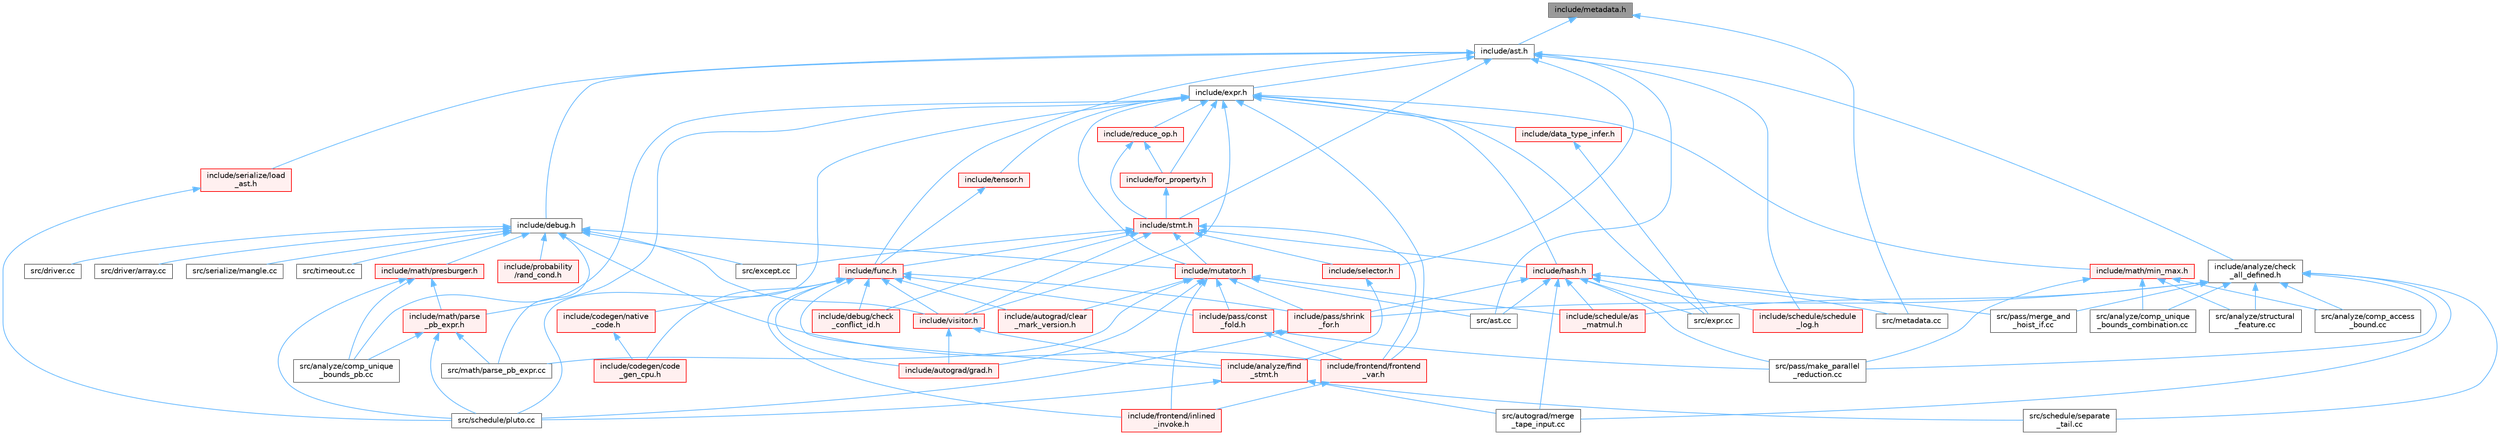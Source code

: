 digraph "include/metadata.h"
{
 // LATEX_PDF_SIZE
  bgcolor="transparent";
  edge [fontname=Helvetica,fontsize=10,labelfontname=Helvetica,labelfontsize=10];
  node [fontname=Helvetica,fontsize=10,shape=box,height=0.2,width=0.4];
  Node1 [label="include/metadata.h",height=0.2,width=0.4,color="gray40", fillcolor="grey60", style="filled", fontcolor="black",tooltip=" "];
  Node1 -> Node2 [dir="back",color="steelblue1",style="solid"];
  Node2 [label="include/ast.h",height=0.2,width=0.4,color="grey40", fillcolor="white", style="filled",URL="$ast_8h.html",tooltip=" "];
  Node2 -> Node3 [dir="back",color="steelblue1",style="solid"];
  Node3 [label="include/analyze/check\l_all_defined.h",height=0.2,width=0.4,color="grey40", fillcolor="white", style="filled",URL="$check__all__defined_8h.html",tooltip=" "];
  Node3 -> Node4 [dir="back",color="steelblue1",style="solid"];
  Node4 [label="include/pass/shrink\l_for.h",height=0.2,width=0.4,color="red", fillcolor="#FFF0F0", style="filled",URL="$shrink__for_8h.html",tooltip=" "];
  Node4 -> Node9 [dir="back",color="steelblue1",style="solid"];
  Node9 [label="src/schedule/pluto.cc",height=0.2,width=0.4,color="grey40", fillcolor="white", style="filled",URL="$pluto_8cc.html",tooltip=" "];
  Node3 -> Node10 [dir="back",color="steelblue1",style="solid"];
  Node10 [label="include/schedule/as\l_matmul.h",height=0.2,width=0.4,color="red", fillcolor="#FFF0F0", style="filled",URL="$as__matmul_8h.html",tooltip=" "];
  Node3 -> Node42 [dir="back",color="steelblue1",style="solid"];
  Node42 [label="src/analyze/comp_access\l_bound.cc",height=0.2,width=0.4,color="grey40", fillcolor="white", style="filled",URL="$comp__access__bound_8cc.html",tooltip=" "];
  Node3 -> Node43 [dir="back",color="steelblue1",style="solid"];
  Node43 [label="src/analyze/comp_unique\l_bounds_combination.cc",height=0.2,width=0.4,color="grey40", fillcolor="white", style="filled",URL="$comp__unique__bounds__combination_8cc.html",tooltip=" "];
  Node3 -> Node44 [dir="back",color="steelblue1",style="solid"];
  Node44 [label="src/analyze/structural\l_feature.cc",height=0.2,width=0.4,color="grey40", fillcolor="white", style="filled",URL="$structural__feature_8cc.html",tooltip=" "];
  Node3 -> Node45 [dir="back",color="steelblue1",style="solid"];
  Node45 [label="src/autograd/merge\l_tape_input.cc",height=0.2,width=0.4,color="grey40", fillcolor="white", style="filled",URL="$merge__tape__input_8cc.html",tooltip=" "];
  Node3 -> Node46 [dir="back",color="steelblue1",style="solid"];
  Node46 [label="src/pass/make_parallel\l_reduction.cc",height=0.2,width=0.4,color="grey40", fillcolor="white", style="filled",URL="$make__parallel__reduction_8cc.html",tooltip=" "];
  Node3 -> Node47 [dir="back",color="steelblue1",style="solid"];
  Node47 [label="src/pass/merge_and\l_hoist_if.cc",height=0.2,width=0.4,color="grey40", fillcolor="white", style="filled",URL="$merge__and__hoist__if_8cc.html",tooltip=" "];
  Node3 -> Node33 [dir="back",color="steelblue1",style="solid"];
  Node33 [label="src/schedule/separate\l_tail.cc",height=0.2,width=0.4,color="grey40", fillcolor="white", style="filled",URL="$separate__tail_8cc.html",tooltip=" "];
  Node2 -> Node48 [dir="back",color="steelblue1",style="solid"];
  Node48 [label="include/debug.h",height=0.2,width=0.4,color="grey40", fillcolor="white", style="filled",URL="$debug_8h.html",tooltip=" "];
  Node48 -> Node49 [dir="back",color="steelblue1",style="solid"];
  Node49 [label="include/frontend/frontend\l_var.h",height=0.2,width=0.4,color="red", fillcolor="#FFF0F0", style="filled",URL="$frontend__var_8h.html",tooltip=" "];
  Node49 -> Node50 [dir="back",color="steelblue1",style="solid"];
  Node50 [label="include/frontend/inlined\l_invoke.h",height=0.2,width=0.4,color="red", fillcolor="#FFF0F0", style="filled",URL="$inlined__invoke_8h.html",tooltip=" "];
  Node48 -> Node53 [dir="back",color="steelblue1",style="solid"];
  Node53 [label="include/math/presburger.h",height=0.2,width=0.4,color="red", fillcolor="#FFF0F0", style="filled",URL="$presburger_8h.html",tooltip=" "];
  Node53 -> Node81 [dir="back",color="steelblue1",style="solid"];
  Node81 [label="include/math/parse\l_pb_expr.h",height=0.2,width=0.4,color="red", fillcolor="#FFF0F0", style="filled",URL="$parse__pb__expr_8h.html",tooltip=" "];
  Node81 -> Node64 [dir="back",color="steelblue1",style="solid"];
  Node64 [label="src/analyze/comp_unique\l_bounds_pb.cc",height=0.2,width=0.4,color="grey40", fillcolor="white", style="filled",URL="$comp__unique__bounds__pb_8cc.html",tooltip=" "];
  Node81 -> Node82 [dir="back",color="steelblue1",style="solid"];
  Node82 [label="src/math/parse_pb_expr.cc",height=0.2,width=0.4,color="grey40", fillcolor="white", style="filled",URL="$parse__pb__expr_8cc.html",tooltip=" "];
  Node81 -> Node9 [dir="back",color="steelblue1",style="solid"];
  Node53 -> Node64 [dir="back",color="steelblue1",style="solid"];
  Node53 -> Node9 [dir="back",color="steelblue1",style="solid"];
  Node48 -> Node84 [dir="back",color="steelblue1",style="solid"];
  Node84 [label="include/mutator.h",height=0.2,width=0.4,color="red", fillcolor="#FFF0F0", style="filled",URL="$mutator_8h.html",tooltip=" "];
  Node84 -> Node87 [dir="back",color="steelblue1",style="solid"];
  Node87 [label="include/autograd/clear\l_mark_version.h",height=0.2,width=0.4,color="red", fillcolor="#FFF0F0", style="filled",URL="$clear__mark__version_8h.html",tooltip=" "];
  Node84 -> Node94 [dir="back",color="steelblue1",style="solid"];
  Node94 [label="include/autograd/grad.h",height=0.2,width=0.4,color="red", fillcolor="#FFF0F0", style="filled",URL="$grad_8h.html",tooltip=" "];
  Node84 -> Node50 [dir="back",color="steelblue1",style="solid"];
  Node84 -> Node103 [dir="back",color="steelblue1",style="solid"];
  Node103 [label="include/pass/const\l_fold.h",height=0.2,width=0.4,color="red", fillcolor="#FFF0F0", style="filled",URL="$const__fold_8h.html",tooltip=" "];
  Node103 -> Node49 [dir="back",color="steelblue1",style="solid"];
  Node103 -> Node46 [dir="back",color="steelblue1",style="solid"];
  Node84 -> Node4 [dir="back",color="steelblue1",style="solid"];
  Node84 -> Node10 [dir="back",color="steelblue1",style="solid"];
  Node84 -> Node166 [dir="back",color="steelblue1",style="solid"];
  Node166 [label="src/ast.cc",height=0.2,width=0.4,color="grey40", fillcolor="white", style="filled",URL="$ast_8cc.html",tooltip=" "];
  Node84 -> Node82 [dir="back",color="steelblue1",style="solid"];
  Node48 -> Node168 [dir="back",color="steelblue1",style="solid"];
  Node168 [label="include/probability\l/rand_cond.h",height=0.2,width=0.4,color="red", fillcolor="#FFF0F0", style="filled",URL="$rand__cond_8h.html",tooltip=" "];
  Node48 -> Node173 [dir="back",color="steelblue1",style="solid"];
  Node173 [label="include/visitor.h",height=0.2,width=0.4,color="red", fillcolor="#FFF0F0", style="filled",URL="$visitor_8h.html",tooltip=" "];
  Node173 -> Node194 [dir="back",color="steelblue1",style="solid"];
  Node194 [label="include/analyze/find\l_stmt.h",height=0.2,width=0.4,color="red", fillcolor="#FFF0F0", style="filled",URL="$find__stmt_8h.html",tooltip=" "];
  Node194 -> Node45 [dir="back",color="steelblue1",style="solid"];
  Node194 -> Node9 [dir="back",color="steelblue1",style="solid"];
  Node194 -> Node33 [dir="back",color="steelblue1",style="solid"];
  Node173 -> Node94 [dir="back",color="steelblue1",style="solid"];
  Node48 -> Node217 [dir="back",color="steelblue1",style="solid"];
  Node217 [label="src/driver.cc",height=0.2,width=0.4,color="grey40", fillcolor="white", style="filled",URL="$driver_8cc.html",tooltip=" "];
  Node48 -> Node218 [dir="back",color="steelblue1",style="solid"];
  Node218 [label="src/driver/array.cc",height=0.2,width=0.4,color="grey40", fillcolor="white", style="filled",URL="$array_8cc.html",tooltip=" "];
  Node48 -> Node12 [dir="back",color="steelblue1",style="solid"];
  Node12 [label="src/except.cc",height=0.2,width=0.4,color="grey40", fillcolor="white", style="filled",URL="$except_8cc.html",tooltip=" "];
  Node48 -> Node82 [dir="back",color="steelblue1",style="solid"];
  Node48 -> Node219 [dir="back",color="steelblue1",style="solid"];
  Node219 [label="src/serialize/mangle.cc",height=0.2,width=0.4,color="grey40", fillcolor="white", style="filled",URL="$mangle_8cc.html",tooltip=" "];
  Node48 -> Node220 [dir="back",color="steelblue1",style="solid"];
  Node220 [label="src/timeout.cc",height=0.2,width=0.4,color="grey40", fillcolor="white", style="filled",URL="$timeout_8cc.html",tooltip=" "];
  Node2 -> Node221 [dir="back",color="steelblue1",style="solid"];
  Node221 [label="include/expr.h",height=0.2,width=0.4,color="grey40", fillcolor="white", style="filled",URL="$expr_8h.html",tooltip=" "];
  Node221 -> Node222 [dir="back",color="steelblue1",style="solid"];
  Node222 [label="include/data_type_infer.h",height=0.2,width=0.4,color="red", fillcolor="#FFF0F0", style="filled",URL="$data__type__infer_8h.html",tooltip=" "];
  Node222 -> Node223 [dir="back",color="steelblue1",style="solid"];
  Node223 [label="src/expr.cc",height=0.2,width=0.4,color="grey40", fillcolor="white", style="filled",URL="$expr_8cc.html",tooltip=" "];
  Node221 -> Node224 [dir="back",color="steelblue1",style="solid"];
  Node224 [label="include/for_property.h",height=0.2,width=0.4,color="red", fillcolor="#FFF0F0", style="filled",URL="$for__property_8h.html",tooltip=" "];
  Node224 -> Node225 [dir="back",color="steelblue1",style="solid"];
  Node225 [label="include/stmt.h",height=0.2,width=0.4,color="red", fillcolor="#FFF0F0", style="filled",URL="$stmt_8h.html",tooltip=" "];
  Node225 -> Node233 [dir="back",color="steelblue1",style="solid"];
  Node233 [label="include/debug/check\l_conflict_id.h",height=0.2,width=0.4,color="red", fillcolor="#FFF0F0", style="filled",URL="$check__conflict__id_8h.html",tooltip=" "];
  Node225 -> Node49 [dir="back",color="steelblue1",style="solid"];
  Node225 -> Node234 [dir="back",color="steelblue1",style="solid"];
  Node234 [label="include/func.h",height=0.2,width=0.4,color="red", fillcolor="#FFF0F0", style="filled",URL="$func_8h.html",tooltip=" "];
  Node234 -> Node194 [dir="back",color="steelblue1",style="solid"];
  Node234 -> Node87 [dir="back",color="steelblue1",style="solid"];
  Node234 -> Node94 [dir="back",color="steelblue1",style="solid"];
  Node234 -> Node204 [dir="back",color="steelblue1",style="solid"];
  Node204 [label="include/codegen/code\l_gen_cpu.h",height=0.2,width=0.4,color="red", fillcolor="#FFF0F0", style="filled",URL="$code__gen__cpu_8h.html",tooltip=" "];
  Node234 -> Node235 [dir="back",color="steelblue1",style="solid"];
  Node235 [label="include/codegen/native\l_code.h",height=0.2,width=0.4,color="red", fillcolor="#FFF0F0", style="filled",URL="$native__code_8h.html",tooltip=" "];
  Node235 -> Node204 [dir="back",color="steelblue1",style="solid"];
  Node234 -> Node233 [dir="back",color="steelblue1",style="solid"];
  Node234 -> Node50 [dir="back",color="steelblue1",style="solid"];
  Node234 -> Node103 [dir="back",color="steelblue1",style="solid"];
  Node234 -> Node4 [dir="back",color="steelblue1",style="solid"];
  Node234 -> Node173 [dir="back",color="steelblue1",style="solid"];
  Node225 -> Node240 [dir="back",color="steelblue1",style="solid"];
  Node240 [label="include/hash.h",height=0.2,width=0.4,color="red", fillcolor="#FFF0F0", style="filled",URL="$hash_8h.html",tooltip=" "];
  Node240 -> Node4 [dir="back",color="steelblue1",style="solid"];
  Node240 -> Node10 [dir="back",color="steelblue1",style="solid"];
  Node240 -> Node241 [dir="back",color="steelblue1",style="solid"];
  Node241 [label="include/schedule/schedule\l_log.h",height=0.2,width=0.4,color="red", fillcolor="#FFF0F0", style="filled",URL="$schedule__log_8h.html",tooltip=" "];
  Node240 -> Node166 [dir="back",color="steelblue1",style="solid"];
  Node240 -> Node45 [dir="back",color="steelblue1",style="solid"];
  Node240 -> Node223 [dir="back",color="steelblue1",style="solid"];
  Node240 -> Node247 [dir="back",color="steelblue1",style="solid"];
  Node247 [label="src/metadata.cc",height=0.2,width=0.4,color="grey40", fillcolor="white", style="filled",URL="$metadata_8cc.html",tooltip=" "];
  Node240 -> Node46 [dir="back",color="steelblue1",style="solid"];
  Node240 -> Node47 [dir="back",color="steelblue1",style="solid"];
  Node225 -> Node84 [dir="back",color="steelblue1",style="solid"];
  Node225 -> Node254 [dir="back",color="steelblue1",style="solid"];
  Node254 [label="include/selector.h",height=0.2,width=0.4,color="red", fillcolor="#FFF0F0", style="filled",URL="$selector_8h.html",tooltip=" "];
  Node254 -> Node194 [dir="back",color="steelblue1",style="solid"];
  Node225 -> Node173 [dir="back",color="steelblue1",style="solid"];
  Node225 -> Node12 [dir="back",color="steelblue1",style="solid"];
  Node221 -> Node49 [dir="back",color="steelblue1",style="solid"];
  Node221 -> Node240 [dir="back",color="steelblue1",style="solid"];
  Node221 -> Node256 [dir="back",color="steelblue1",style="solid"];
  Node256 [label="include/math/min_max.h",height=0.2,width=0.4,color="red", fillcolor="#FFF0F0", style="filled",URL="$min__max_8h.html",tooltip=" "];
  Node256 -> Node42 [dir="back",color="steelblue1",style="solid"];
  Node256 -> Node43 [dir="back",color="steelblue1",style="solid"];
  Node256 -> Node44 [dir="back",color="steelblue1",style="solid"];
  Node256 -> Node46 [dir="back",color="steelblue1",style="solid"];
  Node221 -> Node81 [dir="back",color="steelblue1",style="solid"];
  Node221 -> Node84 [dir="back",color="steelblue1",style="solid"];
  Node221 -> Node257 [dir="back",color="steelblue1",style="solid"];
  Node257 [label="include/reduce_op.h",height=0.2,width=0.4,color="red", fillcolor="#FFF0F0", style="filled",URL="$reduce__op_8h.html",tooltip=" "];
  Node257 -> Node224 [dir="back",color="steelblue1",style="solid"];
  Node257 -> Node225 [dir="back",color="steelblue1",style="solid"];
  Node221 -> Node259 [dir="back",color="steelblue1",style="solid"];
  Node259 [label="include/tensor.h",height=0.2,width=0.4,color="red", fillcolor="#FFF0F0", style="filled",URL="$tensor_8h.html",tooltip=" "];
  Node259 -> Node234 [dir="back",color="steelblue1",style="solid"];
  Node221 -> Node173 [dir="back",color="steelblue1",style="solid"];
  Node221 -> Node64 [dir="back",color="steelblue1",style="solid"];
  Node221 -> Node223 [dir="back",color="steelblue1",style="solid"];
  Node221 -> Node9 [dir="back",color="steelblue1",style="solid"];
  Node2 -> Node234 [dir="back",color="steelblue1",style="solid"];
  Node2 -> Node241 [dir="back",color="steelblue1",style="solid"];
  Node2 -> Node254 [dir="back",color="steelblue1",style="solid"];
  Node2 -> Node271 [dir="back",color="steelblue1",style="solid"];
  Node271 [label="include/serialize/load\l_ast.h",height=0.2,width=0.4,color="red", fillcolor="#FFF0F0", style="filled",URL="$load__ast_8h.html",tooltip=" "];
  Node271 -> Node9 [dir="back",color="steelblue1",style="solid"];
  Node2 -> Node225 [dir="back",color="steelblue1",style="solid"];
  Node2 -> Node166 [dir="back",color="steelblue1",style="solid"];
  Node1 -> Node247 [dir="back",color="steelblue1",style="solid"];
}
